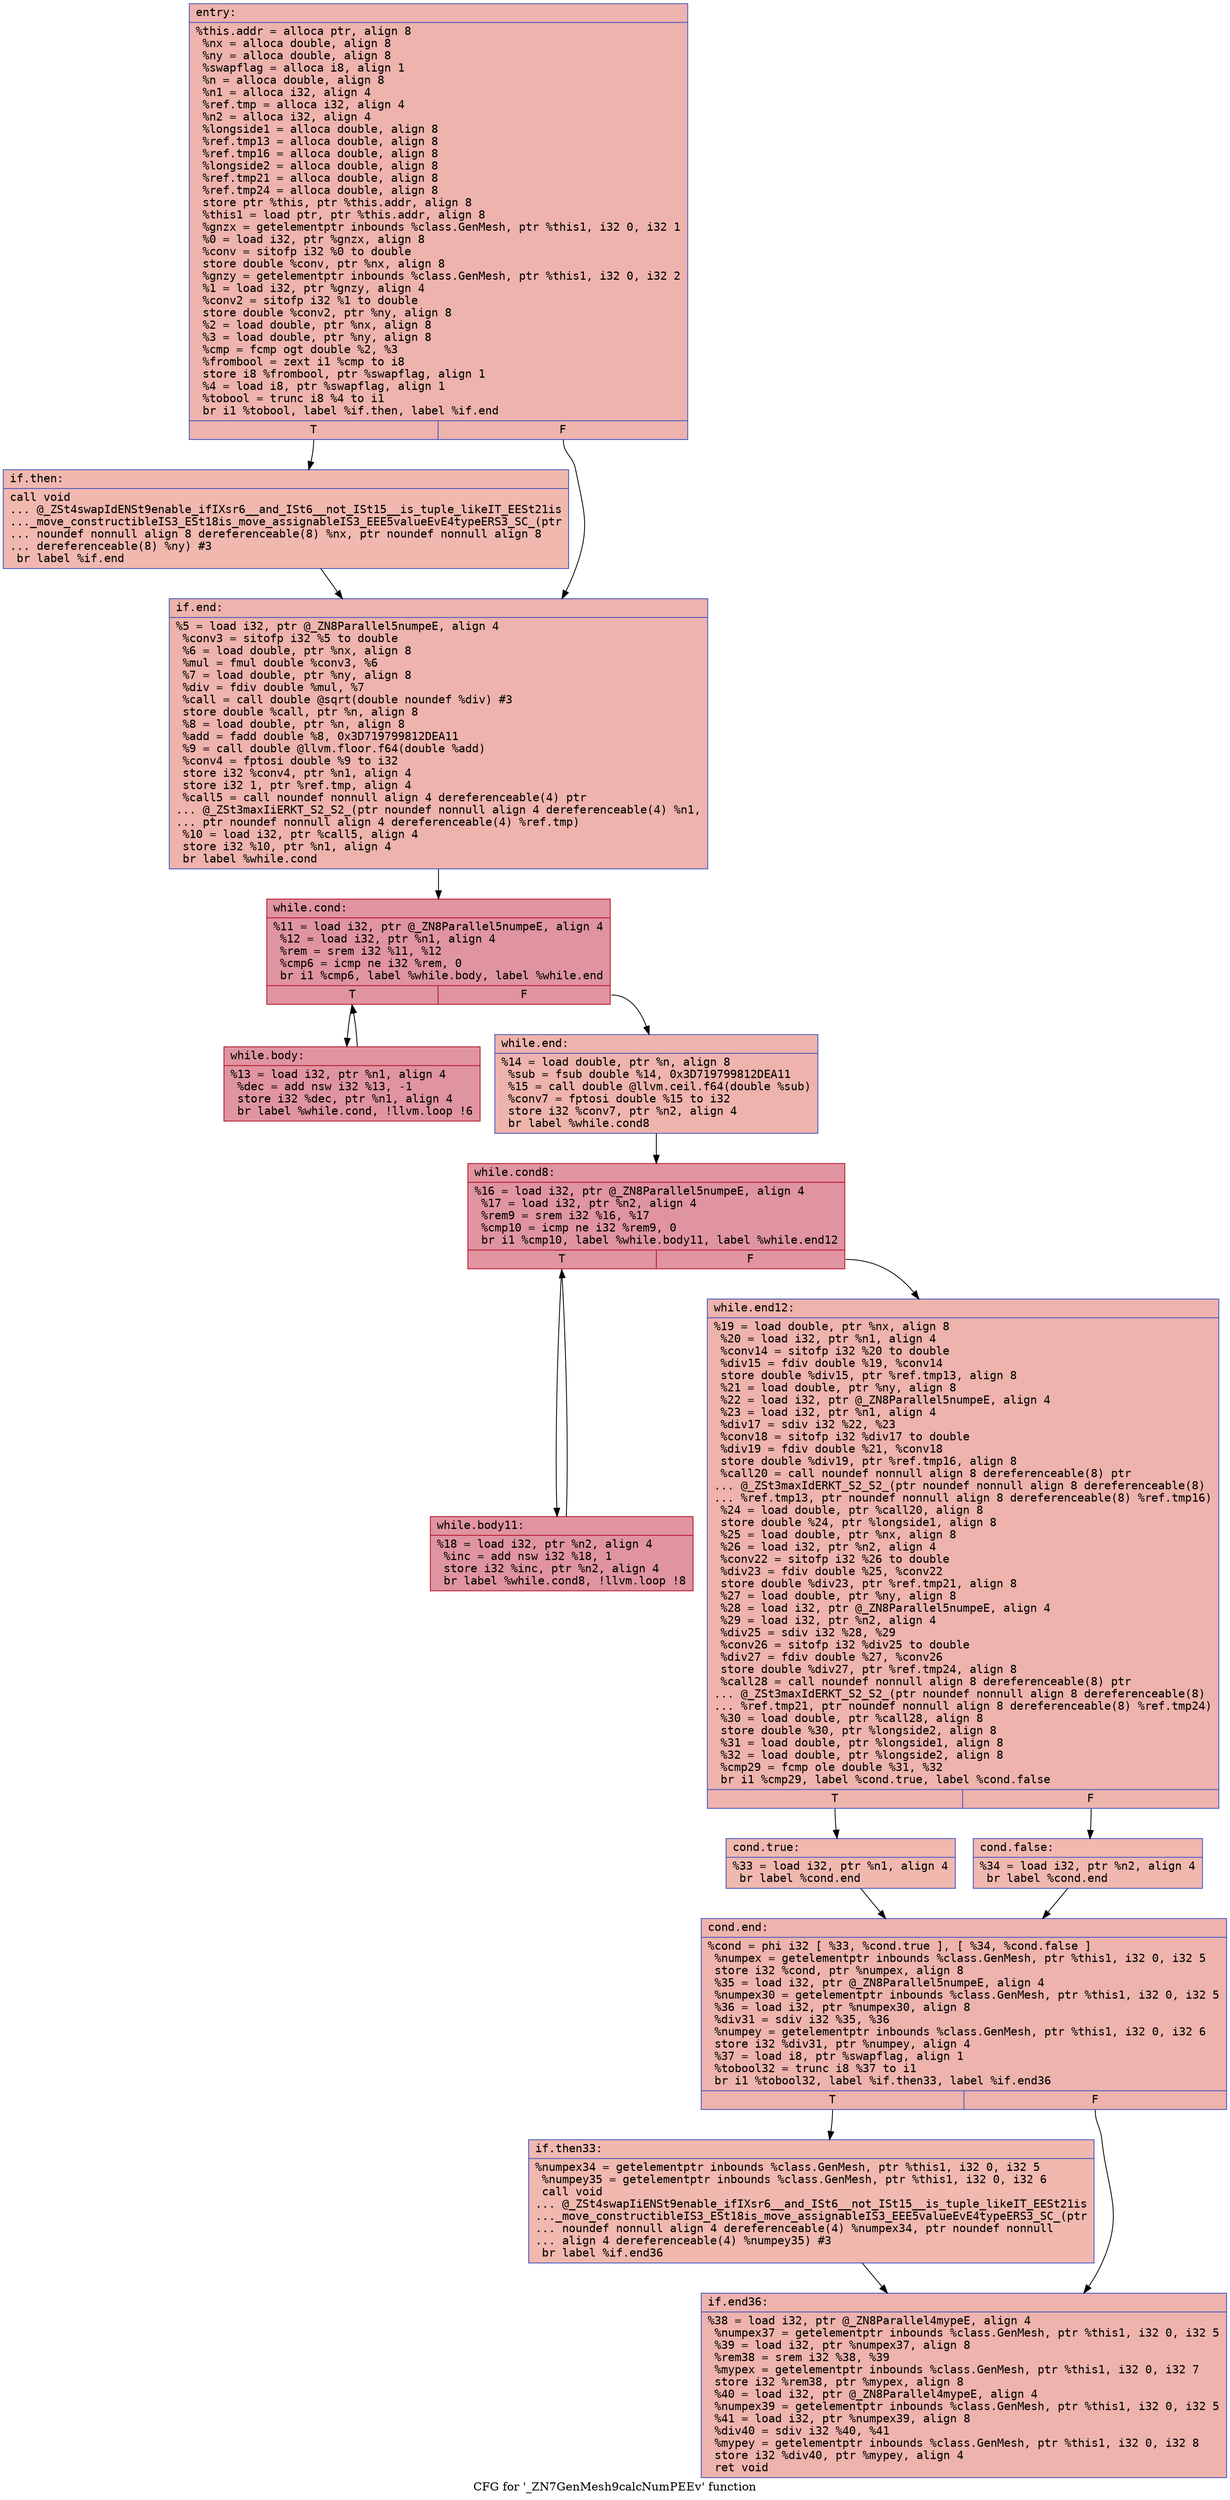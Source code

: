 digraph "CFG for '_ZN7GenMesh9calcNumPEEv' function" {
	label="CFG for '_ZN7GenMesh9calcNumPEEv' function";

	Node0x55799242e310 [shape=record,color="#3d50c3ff", style=filled, fillcolor="#d6524470" fontname="Courier",label="{entry:\l|  %this.addr = alloca ptr, align 8\l  %nx = alloca double, align 8\l  %ny = alloca double, align 8\l  %swapflag = alloca i8, align 1\l  %n = alloca double, align 8\l  %n1 = alloca i32, align 4\l  %ref.tmp = alloca i32, align 4\l  %n2 = alloca i32, align 4\l  %longside1 = alloca double, align 8\l  %ref.tmp13 = alloca double, align 8\l  %ref.tmp16 = alloca double, align 8\l  %longside2 = alloca double, align 8\l  %ref.tmp21 = alloca double, align 8\l  %ref.tmp24 = alloca double, align 8\l  store ptr %this, ptr %this.addr, align 8\l  %this1 = load ptr, ptr %this.addr, align 8\l  %gnzx = getelementptr inbounds %class.GenMesh, ptr %this1, i32 0, i32 1\l  %0 = load i32, ptr %gnzx, align 8\l  %conv = sitofp i32 %0 to double\l  store double %conv, ptr %nx, align 8\l  %gnzy = getelementptr inbounds %class.GenMesh, ptr %this1, i32 0, i32 2\l  %1 = load i32, ptr %gnzy, align 4\l  %conv2 = sitofp i32 %1 to double\l  store double %conv2, ptr %ny, align 8\l  %2 = load double, ptr %nx, align 8\l  %3 = load double, ptr %ny, align 8\l  %cmp = fcmp ogt double %2, %3\l  %frombool = zext i1 %cmp to i8\l  store i8 %frombool, ptr %swapflag, align 1\l  %4 = load i8, ptr %swapflag, align 1\l  %tobool = trunc i8 %4 to i1\l  br i1 %tobool, label %if.then, label %if.end\l|{<s0>T|<s1>F}}"];
	Node0x55799242e310:s0 -> Node0x55799242f740[tooltip="entry -> if.then\nProbability 50.00%" ];
	Node0x55799242e310:s1 -> Node0x55799242e9c0[tooltip="entry -> if.end\nProbability 50.00%" ];
	Node0x55799242f740 [shape=record,color="#3d50c3ff", style=filled, fillcolor="#dc5d4a70" fontname="Courier",label="{if.then:\l|  call void\l... @_ZSt4swapIdENSt9enable_ifIXsr6__and_ISt6__not_ISt15__is_tuple_likeIT_EESt21is\l..._move_constructibleIS3_ESt18is_move_assignableIS3_EEE5valueEvE4typeERS3_SC_(ptr\l... noundef nonnull align 8 dereferenceable(8) %nx, ptr noundef nonnull align 8\l... dereferenceable(8) %ny) #3\l  br label %if.end\l}"];
	Node0x55799242f740 -> Node0x55799242e9c0[tooltip="if.then -> if.end\nProbability 100.00%" ];
	Node0x55799242e9c0 [shape=record,color="#3d50c3ff", style=filled, fillcolor="#d6524470" fontname="Courier",label="{if.end:\l|  %5 = load i32, ptr @_ZN8Parallel5numpeE, align 4\l  %conv3 = sitofp i32 %5 to double\l  %6 = load double, ptr %nx, align 8\l  %mul = fmul double %conv3, %6\l  %7 = load double, ptr %ny, align 8\l  %div = fdiv double %mul, %7\l  %call = call double @sqrt(double noundef %div) #3\l  store double %call, ptr %n, align 8\l  %8 = load double, ptr %n, align 8\l  %add = fadd double %8, 0x3D719799812DEA11\l  %9 = call double @llvm.floor.f64(double %add)\l  %conv4 = fptosi double %9 to i32\l  store i32 %conv4, ptr %n1, align 4\l  store i32 1, ptr %ref.tmp, align 4\l  %call5 = call noundef nonnull align 4 dereferenceable(4) ptr\l... @_ZSt3maxIiERKT_S2_S2_(ptr noundef nonnull align 4 dereferenceable(4) %n1,\l... ptr noundef nonnull align 4 dereferenceable(4) %ref.tmp)\l  %10 = load i32, ptr %call5, align 4\l  store i32 %10, ptr %n1, align 4\l  br label %while.cond\l}"];
	Node0x55799242e9c0 -> Node0x557992430b20[tooltip="if.end -> while.cond\nProbability 100.00%" ];
	Node0x557992430b20 [shape=record,color="#b70d28ff", style=filled, fillcolor="#b70d2870" fontname="Courier",label="{while.cond:\l|  %11 = load i32, ptr @_ZN8Parallel5numpeE, align 4\l  %12 = load i32, ptr %n1, align 4\l  %rem = srem i32 %11, %12\l  %cmp6 = icmp ne i32 %rem, 0\l  br i1 %cmp6, label %while.body, label %while.end\l|{<s0>T|<s1>F}}"];
	Node0x557992430b20:s0 -> Node0x557992430ed0[tooltip="while.cond -> while.body\nProbability 96.88%" ];
	Node0x557992430b20:s1 -> Node0x557992430f20[tooltip="while.cond -> while.end\nProbability 3.12%" ];
	Node0x557992430ed0 [shape=record,color="#b70d28ff", style=filled, fillcolor="#b70d2870" fontname="Courier",label="{while.body:\l|  %13 = load i32, ptr %n1, align 4\l  %dec = add nsw i32 %13, -1\l  store i32 %dec, ptr %n1, align 4\l  br label %while.cond, !llvm.loop !6\l}"];
	Node0x557992430ed0 -> Node0x557992430b20[tooltip="while.body -> while.cond\nProbability 100.00%" ];
	Node0x557992430f20 [shape=record,color="#3d50c3ff", style=filled, fillcolor="#d6524470" fontname="Courier",label="{while.end:\l|  %14 = load double, ptr %n, align 8\l  %sub = fsub double %14, 0x3D719799812DEA11\l  %15 = call double @llvm.ceil.f64(double %sub)\l  %conv7 = fptosi double %15 to i32\l  store i32 %conv7, ptr %n2, align 4\l  br label %while.cond8\l}"];
	Node0x557992430f20 -> Node0x557992432170[tooltip="while.end -> while.cond8\nProbability 100.00%" ];
	Node0x557992432170 [shape=record,color="#b70d28ff", style=filled, fillcolor="#b70d2870" fontname="Courier",label="{while.cond8:\l|  %16 = load i32, ptr @_ZN8Parallel5numpeE, align 4\l  %17 = load i32, ptr %n2, align 4\l  %rem9 = srem i32 %16, %17\l  %cmp10 = icmp ne i32 %rem9, 0\l  br i1 %cmp10, label %while.body11, label %while.end12\l|{<s0>T|<s1>F}}"];
	Node0x557992432170:s0 -> Node0x557992432520[tooltip="while.cond8 -> while.body11\nProbability 96.88%" ];
	Node0x557992432170:s1 -> Node0x557992432570[tooltip="while.cond8 -> while.end12\nProbability 3.12%" ];
	Node0x557992432520 [shape=record,color="#b70d28ff", style=filled, fillcolor="#b70d2870" fontname="Courier",label="{while.body11:\l|  %18 = load i32, ptr %n2, align 4\l  %inc = add nsw i32 %18, 1\l  store i32 %inc, ptr %n2, align 4\l  br label %while.cond8, !llvm.loop !8\l}"];
	Node0x557992432520 -> Node0x557992432170[tooltip="while.body11 -> while.cond8\nProbability 100.00%" ];
	Node0x557992432570 [shape=record,color="#3d50c3ff", style=filled, fillcolor="#d6524470" fontname="Courier",label="{while.end12:\l|  %19 = load double, ptr %nx, align 8\l  %20 = load i32, ptr %n1, align 4\l  %conv14 = sitofp i32 %20 to double\l  %div15 = fdiv double %19, %conv14\l  store double %div15, ptr %ref.tmp13, align 8\l  %21 = load double, ptr %ny, align 8\l  %22 = load i32, ptr @_ZN8Parallel5numpeE, align 4\l  %23 = load i32, ptr %n1, align 4\l  %div17 = sdiv i32 %22, %23\l  %conv18 = sitofp i32 %div17 to double\l  %div19 = fdiv double %21, %conv18\l  store double %div19, ptr %ref.tmp16, align 8\l  %call20 = call noundef nonnull align 8 dereferenceable(8) ptr\l... @_ZSt3maxIdERKT_S2_S2_(ptr noundef nonnull align 8 dereferenceable(8)\l... %ref.tmp13, ptr noundef nonnull align 8 dereferenceable(8) %ref.tmp16)\l  %24 = load double, ptr %call20, align 8\l  store double %24, ptr %longside1, align 8\l  %25 = load double, ptr %nx, align 8\l  %26 = load i32, ptr %n2, align 4\l  %conv22 = sitofp i32 %26 to double\l  %div23 = fdiv double %25, %conv22\l  store double %div23, ptr %ref.tmp21, align 8\l  %27 = load double, ptr %ny, align 8\l  %28 = load i32, ptr @_ZN8Parallel5numpeE, align 4\l  %29 = load i32, ptr %n2, align 4\l  %div25 = sdiv i32 %28, %29\l  %conv26 = sitofp i32 %div25 to double\l  %div27 = fdiv double %27, %conv26\l  store double %div27, ptr %ref.tmp24, align 8\l  %call28 = call noundef nonnull align 8 dereferenceable(8) ptr\l... @_ZSt3maxIdERKT_S2_S2_(ptr noundef nonnull align 8 dereferenceable(8)\l... %ref.tmp21, ptr noundef nonnull align 8 dereferenceable(8) %ref.tmp24)\l  %30 = load double, ptr %call28, align 8\l  store double %30, ptr %longside2, align 8\l  %31 = load double, ptr %longside1, align 8\l  %32 = load double, ptr %longside2, align 8\l  %cmp29 = fcmp ole double %31, %32\l  br i1 %cmp29, label %cond.true, label %cond.false\l|{<s0>T|<s1>F}}"];
	Node0x557992432570:s0 -> Node0x5579924345b0[tooltip="while.end12 -> cond.true\nProbability 50.00%" ];
	Node0x557992432570:s1 -> Node0x557992434600[tooltip="while.end12 -> cond.false\nProbability 50.00%" ];
	Node0x5579924345b0 [shape=record,color="#3d50c3ff", style=filled, fillcolor="#dc5d4a70" fontname="Courier",label="{cond.true:\l|  %33 = load i32, ptr %n1, align 4\l  br label %cond.end\l}"];
	Node0x5579924345b0 -> Node0x5579924347e0[tooltip="cond.true -> cond.end\nProbability 100.00%" ];
	Node0x557992434600 [shape=record,color="#3d50c3ff", style=filled, fillcolor="#dc5d4a70" fontname="Courier",label="{cond.false:\l|  %34 = load i32, ptr %n2, align 4\l  br label %cond.end\l}"];
	Node0x557992434600 -> Node0x5579924347e0[tooltip="cond.false -> cond.end\nProbability 100.00%" ];
	Node0x5579924347e0 [shape=record,color="#3d50c3ff", style=filled, fillcolor="#d6524470" fontname="Courier",label="{cond.end:\l|  %cond = phi i32 [ %33, %cond.true ], [ %34, %cond.false ]\l  %numpex = getelementptr inbounds %class.GenMesh, ptr %this1, i32 0, i32 5\l  store i32 %cond, ptr %numpex, align 8\l  %35 = load i32, ptr @_ZN8Parallel5numpeE, align 4\l  %numpex30 = getelementptr inbounds %class.GenMesh, ptr %this1, i32 0, i32 5\l  %36 = load i32, ptr %numpex30, align 8\l  %div31 = sdiv i32 %35, %36\l  %numpey = getelementptr inbounds %class.GenMesh, ptr %this1, i32 0, i32 6\l  store i32 %div31, ptr %numpey, align 4\l  %37 = load i8, ptr %swapflag, align 1\l  %tobool32 = trunc i8 %37 to i1\l  br i1 %tobool32, label %if.then33, label %if.end36\l|{<s0>T|<s1>F}}"];
	Node0x5579924347e0:s0 -> Node0x5579924350a0[tooltip="cond.end -> if.then33\nProbability 50.00%" ];
	Node0x5579924347e0:s1 -> Node0x557992435180[tooltip="cond.end -> if.end36\nProbability 50.00%" ];
	Node0x5579924350a0 [shape=record,color="#3d50c3ff", style=filled, fillcolor="#dc5d4a70" fontname="Courier",label="{if.then33:\l|  %numpex34 = getelementptr inbounds %class.GenMesh, ptr %this1, i32 0, i32 5\l  %numpey35 = getelementptr inbounds %class.GenMesh, ptr %this1, i32 0, i32 6\l  call void\l... @_ZSt4swapIiENSt9enable_ifIXsr6__and_ISt6__not_ISt15__is_tuple_likeIT_EESt21is\l..._move_constructibleIS3_ESt18is_move_assignableIS3_EEE5valueEvE4typeERS3_SC_(ptr\l... noundef nonnull align 4 dereferenceable(4) %numpex34, ptr noundef nonnull\l... align 4 dereferenceable(4) %numpey35) #3\l  br label %if.end36\l}"];
	Node0x5579924350a0 -> Node0x557992435180[tooltip="if.then33 -> if.end36\nProbability 100.00%" ];
	Node0x557992435180 [shape=record,color="#3d50c3ff", style=filled, fillcolor="#d6524470" fontname="Courier",label="{if.end36:\l|  %38 = load i32, ptr @_ZN8Parallel4mypeE, align 4\l  %numpex37 = getelementptr inbounds %class.GenMesh, ptr %this1, i32 0, i32 5\l  %39 = load i32, ptr %numpex37, align 8\l  %rem38 = srem i32 %38, %39\l  %mypex = getelementptr inbounds %class.GenMesh, ptr %this1, i32 0, i32 7\l  store i32 %rem38, ptr %mypex, align 8\l  %40 = load i32, ptr @_ZN8Parallel4mypeE, align 4\l  %numpex39 = getelementptr inbounds %class.GenMesh, ptr %this1, i32 0, i32 5\l  %41 = load i32, ptr %numpex39, align 8\l  %div40 = sdiv i32 %40, %41\l  %mypey = getelementptr inbounds %class.GenMesh, ptr %this1, i32 0, i32 8\l  store i32 %div40, ptr %mypey, align 4\l  ret void\l}"];
}
